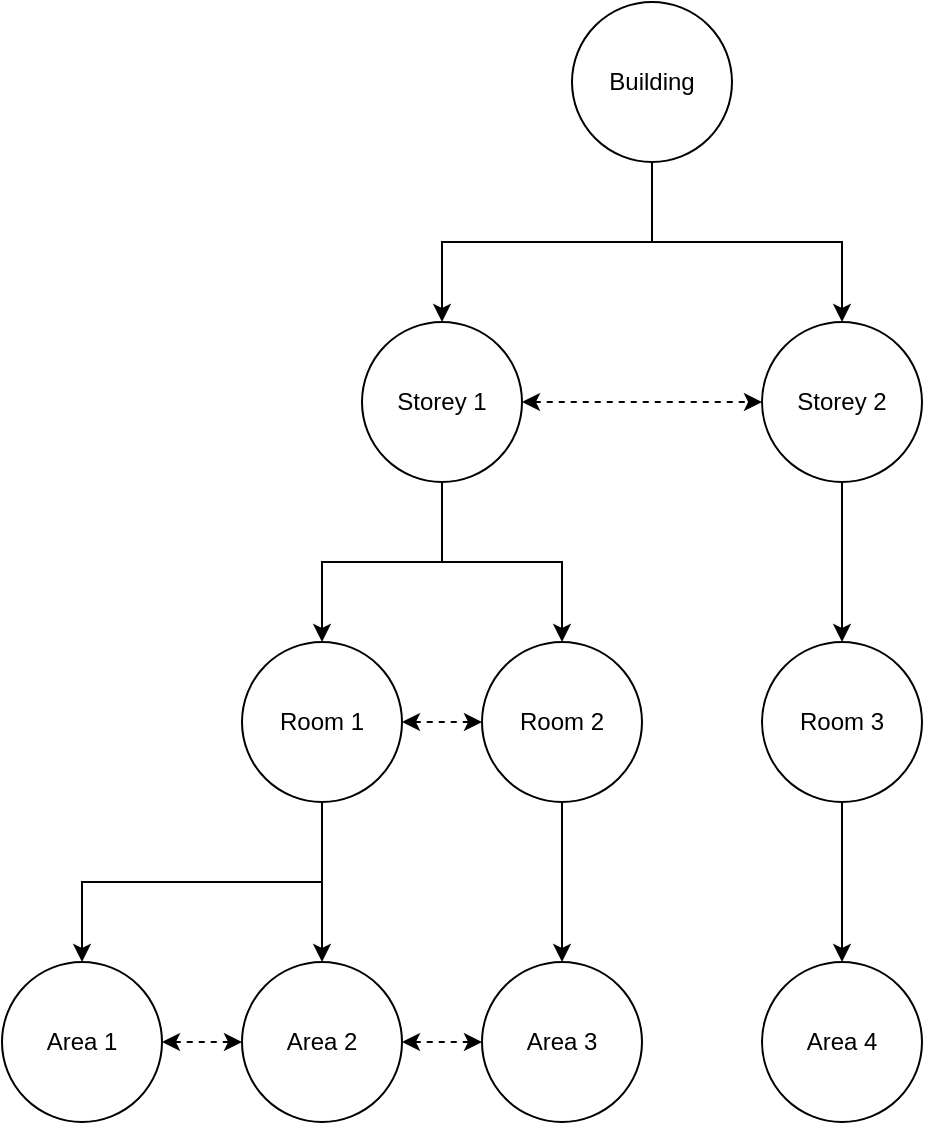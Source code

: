 <mxfile version="20.2.3" type="device"><diagram id="lYy8vW5vfkpIeMuaUC81" name="Page-1"><mxGraphModel dx="918" dy="754" grid="1" gridSize="10" guides="1" tooltips="1" connect="1" arrows="1" fold="1" page="1" pageScale="1" pageWidth="850" pageHeight="1100" math="0" shadow="0"><root><mxCell id="0"/><mxCell id="1" parent="0"/><mxCell id="WZNVz_Gdjdt8QOelcpMh-7" style="edgeStyle=orthogonalEdgeStyle;rounded=0;orthogonalLoop=1;jettySize=auto;html=1;exitX=0.5;exitY=1;exitDx=0;exitDy=0;entryX=0.5;entryY=0;entryDx=0;entryDy=0;" edge="1" parent="1" source="WZNVz_Gdjdt8QOelcpMh-1" target="WZNVz_Gdjdt8QOelcpMh-4"><mxGeometry relative="1" as="geometry"/></mxCell><mxCell id="WZNVz_Gdjdt8QOelcpMh-8" style="edgeStyle=orthogonalEdgeStyle;rounded=0;orthogonalLoop=1;jettySize=auto;html=1;exitX=0.5;exitY=1;exitDx=0;exitDy=0;entryX=0.5;entryY=0;entryDx=0;entryDy=0;" edge="1" parent="1" source="WZNVz_Gdjdt8QOelcpMh-1" target="WZNVz_Gdjdt8QOelcpMh-5"><mxGeometry relative="1" as="geometry"/></mxCell><mxCell id="WZNVz_Gdjdt8QOelcpMh-21" style="edgeStyle=orthogonalEdgeStyle;rounded=0;orthogonalLoop=1;jettySize=auto;html=1;exitX=1;exitY=0.5;exitDx=0;exitDy=0;entryX=0;entryY=0.5;entryDx=0;entryDy=0;dashed=1;startArrow=classic;startFill=1;" edge="1" parent="1" source="WZNVz_Gdjdt8QOelcpMh-1" target="WZNVz_Gdjdt8QOelcpMh-3"><mxGeometry relative="1" as="geometry"/></mxCell><mxCell id="WZNVz_Gdjdt8QOelcpMh-1" value="Storey 1" style="ellipse;whiteSpace=wrap;html=1;aspect=fixed;" vertex="1" parent="1"><mxGeometry x="280" y="200" width="80" height="80" as="geometry"/></mxCell><mxCell id="WZNVz_Gdjdt8QOelcpMh-10" style="edgeStyle=orthogonalEdgeStyle;rounded=0;orthogonalLoop=1;jettySize=auto;html=1;exitX=0.5;exitY=1;exitDx=0;exitDy=0;entryX=0.5;entryY=0;entryDx=0;entryDy=0;" edge="1" parent="1" source="WZNVz_Gdjdt8QOelcpMh-2" target="WZNVz_Gdjdt8QOelcpMh-1"><mxGeometry relative="1" as="geometry"/></mxCell><mxCell id="WZNVz_Gdjdt8QOelcpMh-11" style="edgeStyle=orthogonalEdgeStyle;rounded=0;orthogonalLoop=1;jettySize=auto;html=1;exitX=0.5;exitY=1;exitDx=0;exitDy=0;entryX=0.5;entryY=0;entryDx=0;entryDy=0;" edge="1" parent="1" source="WZNVz_Gdjdt8QOelcpMh-2" target="WZNVz_Gdjdt8QOelcpMh-3"><mxGeometry relative="1" as="geometry"/></mxCell><mxCell id="WZNVz_Gdjdt8QOelcpMh-2" value="Building" style="ellipse;whiteSpace=wrap;html=1;aspect=fixed;" vertex="1" parent="1"><mxGeometry x="385" y="40" width="80" height="80" as="geometry"/></mxCell><mxCell id="WZNVz_Gdjdt8QOelcpMh-9" style="edgeStyle=orthogonalEdgeStyle;rounded=0;orthogonalLoop=1;jettySize=auto;html=1;exitX=0.5;exitY=1;exitDx=0;exitDy=0;entryX=0.5;entryY=0;entryDx=0;entryDy=0;" edge="1" parent="1" source="WZNVz_Gdjdt8QOelcpMh-3" target="WZNVz_Gdjdt8QOelcpMh-6"><mxGeometry relative="1" as="geometry"/></mxCell><mxCell id="WZNVz_Gdjdt8QOelcpMh-3" value="Storey 2" style="ellipse;whiteSpace=wrap;html=1;aspect=fixed;" vertex="1" parent="1"><mxGeometry x="480" y="200" width="80" height="80" as="geometry"/></mxCell><mxCell id="WZNVz_Gdjdt8QOelcpMh-16" style="edgeStyle=orthogonalEdgeStyle;rounded=0;orthogonalLoop=1;jettySize=auto;html=1;exitX=0.5;exitY=1;exitDx=0;exitDy=0;entryX=0.5;entryY=0;entryDx=0;entryDy=0;" edge="1" parent="1" source="WZNVz_Gdjdt8QOelcpMh-4" target="WZNVz_Gdjdt8QOelcpMh-13"><mxGeometry relative="1" as="geometry"/></mxCell><mxCell id="WZNVz_Gdjdt8QOelcpMh-17" style="edgeStyle=orthogonalEdgeStyle;rounded=0;orthogonalLoop=1;jettySize=auto;html=1;exitX=0.5;exitY=1;exitDx=0;exitDy=0;entryX=0.5;entryY=0;entryDx=0;entryDy=0;" edge="1" parent="1" source="WZNVz_Gdjdt8QOelcpMh-4" target="WZNVz_Gdjdt8QOelcpMh-12"><mxGeometry relative="1" as="geometry"/></mxCell><mxCell id="WZNVz_Gdjdt8QOelcpMh-20" style="edgeStyle=orthogonalEdgeStyle;rounded=0;orthogonalLoop=1;jettySize=auto;html=1;exitX=1;exitY=0.5;exitDx=0;exitDy=0;entryX=0;entryY=0.5;entryDx=0;entryDy=0;startArrow=classic;startFill=1;dashed=1;" edge="1" parent="1" source="WZNVz_Gdjdt8QOelcpMh-4" target="WZNVz_Gdjdt8QOelcpMh-5"><mxGeometry relative="1" as="geometry"/></mxCell><mxCell id="WZNVz_Gdjdt8QOelcpMh-4" value="Room 1" style="ellipse;whiteSpace=wrap;html=1;aspect=fixed;" vertex="1" parent="1"><mxGeometry x="220" y="360" width="80" height="80" as="geometry"/></mxCell><mxCell id="WZNVz_Gdjdt8QOelcpMh-18" style="edgeStyle=orthogonalEdgeStyle;rounded=0;orthogonalLoop=1;jettySize=auto;html=1;exitX=0.5;exitY=1;exitDx=0;exitDy=0;entryX=0.5;entryY=0;entryDx=0;entryDy=0;" edge="1" parent="1" source="WZNVz_Gdjdt8QOelcpMh-5" target="WZNVz_Gdjdt8QOelcpMh-14"><mxGeometry relative="1" as="geometry"/></mxCell><mxCell id="WZNVz_Gdjdt8QOelcpMh-5" value="Room 2" style="ellipse;whiteSpace=wrap;html=1;aspect=fixed;" vertex="1" parent="1"><mxGeometry x="340" y="360" width="80" height="80" as="geometry"/></mxCell><mxCell id="WZNVz_Gdjdt8QOelcpMh-19" value="" style="edgeStyle=orthogonalEdgeStyle;rounded=0;orthogonalLoop=1;jettySize=auto;html=1;" edge="1" parent="1" source="WZNVz_Gdjdt8QOelcpMh-6" target="WZNVz_Gdjdt8QOelcpMh-15"><mxGeometry relative="1" as="geometry"/></mxCell><mxCell id="WZNVz_Gdjdt8QOelcpMh-6" value="Room 3" style="ellipse;whiteSpace=wrap;html=1;aspect=fixed;" vertex="1" parent="1"><mxGeometry x="480" y="360" width="80" height="80" as="geometry"/></mxCell><mxCell id="WZNVz_Gdjdt8QOelcpMh-23" style="edgeStyle=orthogonalEdgeStyle;rounded=0;orthogonalLoop=1;jettySize=auto;html=1;exitX=1;exitY=0.5;exitDx=0;exitDy=0;entryX=0;entryY=0.5;entryDx=0;entryDy=0;dashed=1;startArrow=classic;startFill=1;" edge="1" parent="1" source="WZNVz_Gdjdt8QOelcpMh-12" target="WZNVz_Gdjdt8QOelcpMh-14"><mxGeometry relative="1" as="geometry"/></mxCell><mxCell id="WZNVz_Gdjdt8QOelcpMh-12" value="Area 2" style="ellipse;whiteSpace=wrap;html=1;aspect=fixed;" vertex="1" parent="1"><mxGeometry x="220" y="520" width="80" height="80" as="geometry"/></mxCell><mxCell id="WZNVz_Gdjdt8QOelcpMh-22" style="edgeStyle=orthogonalEdgeStyle;rounded=0;orthogonalLoop=1;jettySize=auto;html=1;exitX=1;exitY=0.5;exitDx=0;exitDy=0;entryX=0;entryY=0.5;entryDx=0;entryDy=0;dashed=1;startArrow=classic;startFill=1;" edge="1" parent="1" source="WZNVz_Gdjdt8QOelcpMh-13" target="WZNVz_Gdjdt8QOelcpMh-12"><mxGeometry relative="1" as="geometry"/></mxCell><mxCell id="WZNVz_Gdjdt8QOelcpMh-13" value="Area 1" style="ellipse;whiteSpace=wrap;html=1;aspect=fixed;" vertex="1" parent="1"><mxGeometry x="100" y="520" width="80" height="80" as="geometry"/></mxCell><mxCell id="WZNVz_Gdjdt8QOelcpMh-14" value="Area 3" style="ellipse;whiteSpace=wrap;html=1;aspect=fixed;" vertex="1" parent="1"><mxGeometry x="340" y="520" width="80" height="80" as="geometry"/></mxCell><mxCell id="WZNVz_Gdjdt8QOelcpMh-15" value="Area 4" style="ellipse;whiteSpace=wrap;html=1;aspect=fixed;" vertex="1" parent="1"><mxGeometry x="480" y="520" width="80" height="80" as="geometry"/></mxCell></root></mxGraphModel></diagram></mxfile>